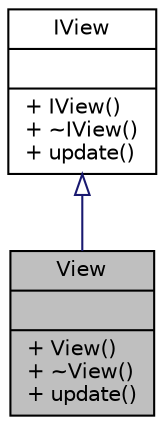 digraph "View"
{
 // LATEX_PDF_SIZE
  edge [fontname="Helvetica",fontsize="10",labelfontname="Helvetica",labelfontsize="10"];
  node [fontname="Helvetica",fontsize="10",shape=record];
  Node1 [label="{View\n||+ View()\l+ ~View()\l+ update()\l}",height=0.2,width=0.4,color="black", fillcolor="grey75", style="filled", fontcolor="black",tooltip=" "];
  Node2 -> Node1 [dir="back",color="midnightblue",fontsize="10",style="solid",arrowtail="onormal",fontname="Helvetica"];
  Node2 [label="{IView\n||+ IView()\l+ ~IView()\l+ update()\l}",height=0.2,width=0.4,color="black", fillcolor="white", style="filled",URL="$class_i_view.html",tooltip="Here is doing notifications."];
}
